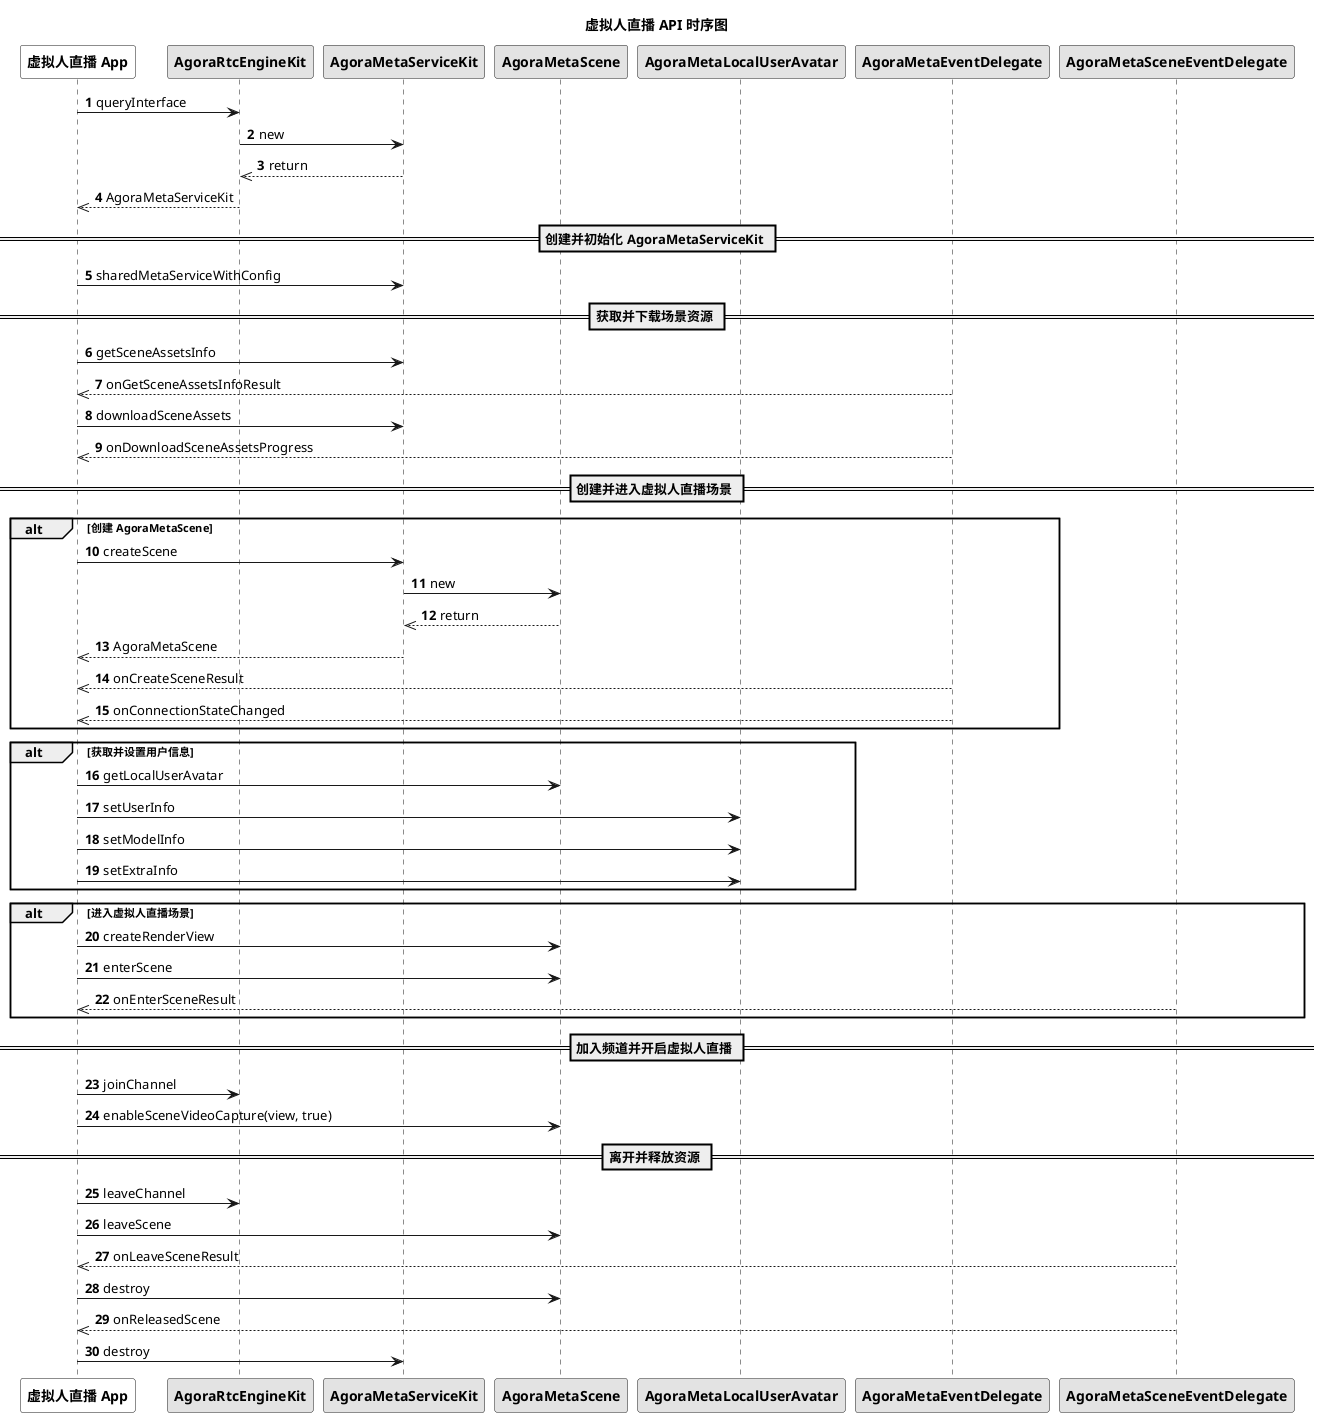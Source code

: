 @startuml
autonumber
skinparam monochrome true

title 虚拟人直播 API 时序图
participant "<b>虚拟人直播 App</b>" as app #White
participant "<b>AgoraRtcEngineKit</b>" as rtc
participant "<b>AgoraMetaServiceKit</b>" as service
participant "<b>AgoraMetaScene</b>" as scene
participant "<b>AgoraMetaLocalUserAvatar</b>" as avatar
participant "<b>AgoraMetaEventDelegate</b>" as serviceevent
participant "<b>AgoraMetaSceneEventDelegate</b>" as sceneevent

app -> rtc: queryInterface
rtc -> service: new
service -->> rtc: return
rtc -->> app: AgoraMetaServiceKit
== 创建并初始化 AgoraMetaServiceKit ==
app -> service: sharedMetaServiceWithConfig
== 获取并下载场景资源 ==
app -> service: getSceneAssetsInfo
serviceevent -->> app: onGetSceneAssetsInfoResult
app -> service: downloadSceneAssets
serviceevent -->> app: onDownloadSceneAssetsProgress
== 创建并进入虚拟人直播场景 ==
alt 创建 AgoraMetaScene
app -> service: createScene
service -> scene: new
scene -->> service: return
service -->> app: AgoraMetaScene
serviceevent -->> app: onCreateSceneResult
serviceevent -->> app: onConnectionStateChanged
end
alt 获取并设置用户信息
app -> scene: getLocalUserAvatar
app -> avatar: setUserInfo
app -> avatar: setModelInfo
app -> avatar: setExtraInfo
end
alt 进入虚拟人直播场景
app -> scene: createRenderView
app -> scene: enterScene
sceneevent -->> app: onEnterSceneResult
end
== 加入频道并开启虚拟人直播 ==
app -> rtc: joinChannel
app -> scene: enableSceneVideoCapture(view, true)
== 离开并释放资源 ==
app -> rtc: leaveChannel
app -> scene: leaveScene
sceneevent -->> app: onLeaveSceneResult
app -> scene: destroy
sceneevent -->> app: onReleasedScene
app -> service: destroy
@enduml
